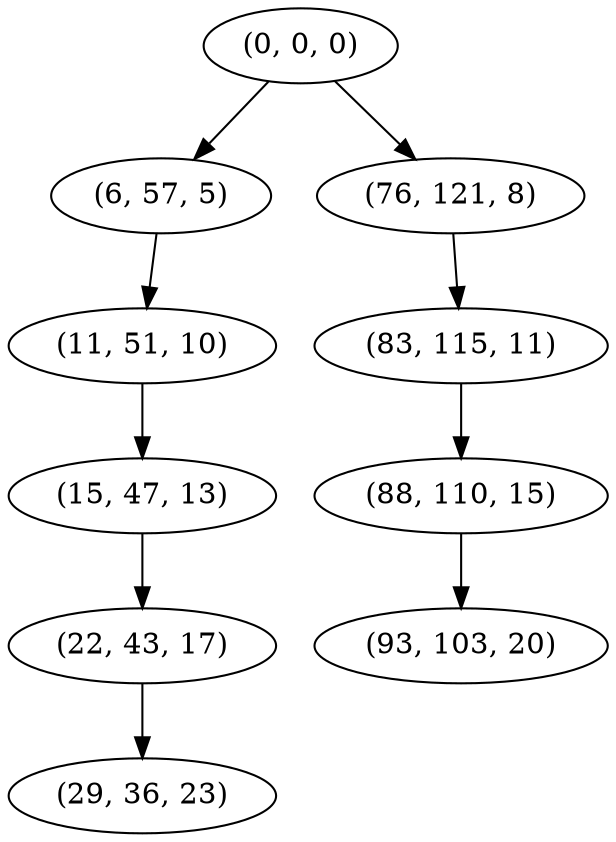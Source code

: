 digraph tree {
    "(0, 0, 0)";
    "(6, 57, 5)";
    "(11, 51, 10)";
    "(15, 47, 13)";
    "(22, 43, 17)";
    "(29, 36, 23)";
    "(76, 121, 8)";
    "(83, 115, 11)";
    "(88, 110, 15)";
    "(93, 103, 20)";
    "(0, 0, 0)" -> "(6, 57, 5)";
    "(0, 0, 0)" -> "(76, 121, 8)";
    "(6, 57, 5)" -> "(11, 51, 10)";
    "(11, 51, 10)" -> "(15, 47, 13)";
    "(15, 47, 13)" -> "(22, 43, 17)";
    "(22, 43, 17)" -> "(29, 36, 23)";
    "(76, 121, 8)" -> "(83, 115, 11)";
    "(83, 115, 11)" -> "(88, 110, 15)";
    "(88, 110, 15)" -> "(93, 103, 20)";
}
